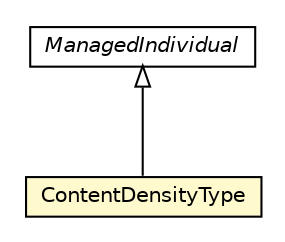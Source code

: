 #!/usr/local/bin/dot
#
# Class diagram 
# Generated by UMLGraph version R5_6-24-gf6e263 (http://www.umlgraph.org/)
#

digraph G {
	edge [fontname="Helvetica",fontsize=10,labelfontname="Helvetica",labelfontsize=10];
	node [fontname="Helvetica",fontsize=10,shape=plaintext];
	nodesep=0.25;
	ranksep=0.5;
	// org.universAAL.ontology.ui.preferences.ContentDensityType
	c111924 [label=<<table title="org.universAAL.ontology.ui.preferences.ContentDensityType" border="0" cellborder="1" cellspacing="0" cellpadding="2" port="p" bgcolor="lemonChiffon" href="./ContentDensityType.html">
		<tr><td><table border="0" cellspacing="0" cellpadding="1">
<tr><td align="center" balign="center"> ContentDensityType </td></tr>
		</table></td></tr>
		</table>>, URL="./ContentDensityType.html", fontname="Helvetica", fontcolor="black", fontsize=10.0];
	//org.universAAL.ontology.ui.preferences.ContentDensityType extends org.universAAL.middleware.owl.ManagedIndividual
	c112024:p -> c111924:p [dir=back,arrowtail=empty];
	// org.universAAL.middleware.owl.ManagedIndividual
	c112024 [label=<<table title="org.universAAL.middleware.owl.ManagedIndividual" border="0" cellborder="1" cellspacing="0" cellpadding="2" port="p" href="http://java.sun.com/j2se/1.4.2/docs/api/org/universAAL/middleware/owl/ManagedIndividual.html">
		<tr><td><table border="0" cellspacing="0" cellpadding="1">
<tr><td align="center" balign="center"><font face="Helvetica-Oblique"> ManagedIndividual </font></td></tr>
		</table></td></tr>
		</table>>, URL="http://java.sun.com/j2se/1.4.2/docs/api/org/universAAL/middleware/owl/ManagedIndividual.html", fontname="Helvetica", fontcolor="black", fontsize=10.0];
}


